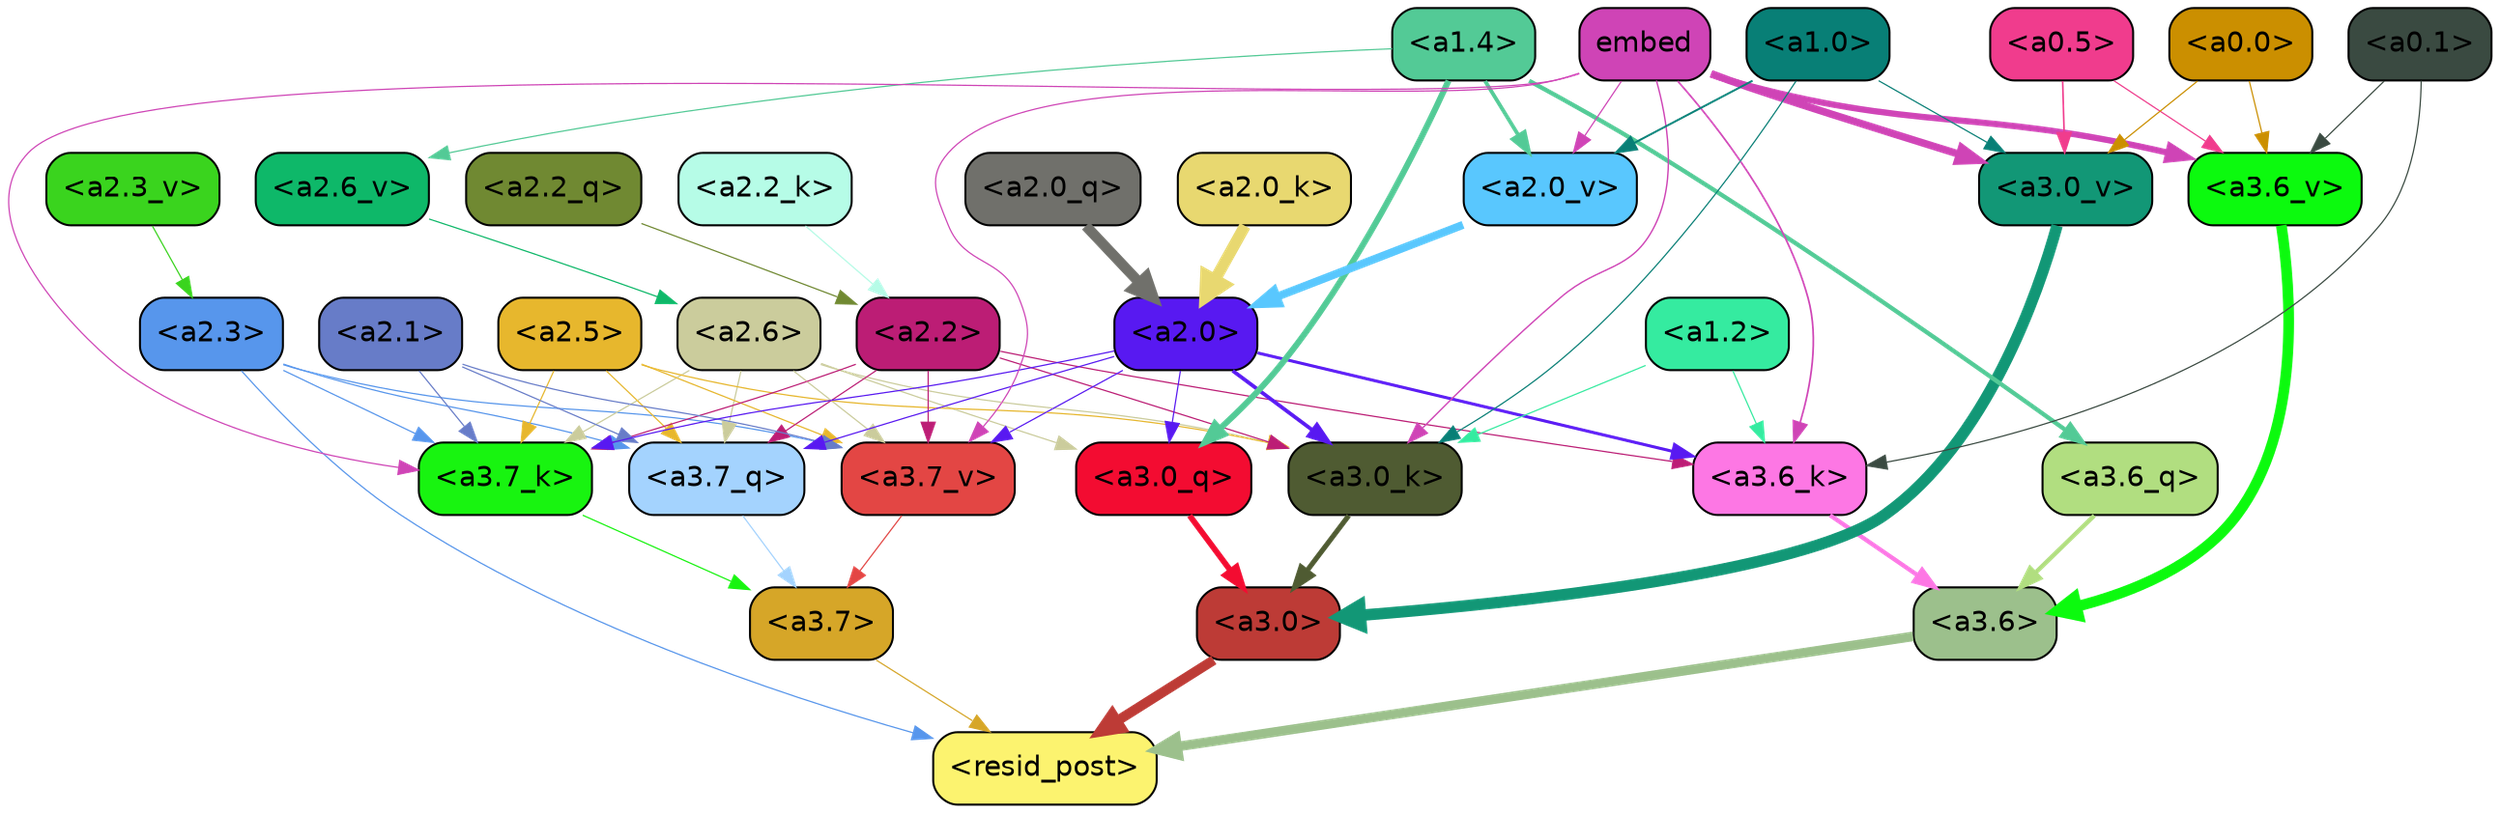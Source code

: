 strict digraph "" {
	graph [bgcolor=transparent,
		layout=dot,
		overlap=false,
		splines=true
	];
	"<a3.7>"	[color=black,
		fillcolor="#d6a628",
		fontname=Helvetica,
		shape=box,
		style="filled, rounded"];
	"<resid_post>"	[color=black,
		fillcolor="#fcf36f",
		fontname=Helvetica,
		shape=box,
		style="filled, rounded"];
	"<a3.7>" -> "<resid_post>"	[color="#d6a628",
		penwidth=0.6];
	"<a3.6>"	[color=black,
		fillcolor="#9cc08c",
		fontname=Helvetica,
		shape=box,
		style="filled, rounded"];
	"<a3.6>" -> "<resid_post>"	[color="#9cc08c",
		penwidth=4.752790808677673];
	"<a3.0>"	[color=black,
		fillcolor="#bd3b36",
		fontname=Helvetica,
		shape=box,
		style="filled, rounded"];
	"<a3.0>" -> "<resid_post>"	[color="#bd3b36",
		penwidth=4.897669434547424];
	"<a2.3>"	[color=black,
		fillcolor="#5796ec",
		fontname=Helvetica,
		shape=box,
		style="filled, rounded"];
	"<a2.3>" -> "<resid_post>"	[color="#5796ec",
		penwidth=0.6];
	"<a3.7_q>"	[color=black,
		fillcolor="#a4d3fe",
		fontname=Helvetica,
		shape=box,
		style="filled, rounded"];
	"<a2.3>" -> "<a3.7_q>"	[color="#5796ec",
		penwidth=0.6];
	"<a3.7_k>"	[color=black,
		fillcolor="#18f410",
		fontname=Helvetica,
		shape=box,
		style="filled, rounded"];
	"<a2.3>" -> "<a3.7_k>"	[color="#5796ec",
		penwidth=0.6];
	"<a3.7_v>"	[color=black,
		fillcolor="#e34644",
		fontname=Helvetica,
		shape=box,
		style="filled, rounded"];
	"<a2.3>" -> "<a3.7_v>"	[color="#5796ec",
		penwidth=0.6];
	"<a3.7_q>" -> "<a3.7>"	[color="#a4d3fe",
		penwidth=0.6];
	"<a3.6_q>"	[color=black,
		fillcolor="#b1de80",
		fontname=Helvetica,
		shape=box,
		style="filled, rounded"];
	"<a3.6_q>" -> "<a3.6>"	[color="#b1de80",
		penwidth=2.160832464694977];
	"<a3.0_q>"	[color=black,
		fillcolor="#f30c31",
		fontname=Helvetica,
		shape=box,
		style="filled, rounded"];
	"<a3.0_q>" -> "<a3.0>"	[color="#f30c31",
		penwidth=2.870753765106201];
	"<a3.7_k>" -> "<a3.7>"	[color="#18f410",
		penwidth=0.6];
	"<a3.6_k>"	[color=black,
		fillcolor="#fd77e4",
		fontname=Helvetica,
		shape=box,
		style="filled, rounded"];
	"<a3.6_k>" -> "<a3.6>"	[color="#fd77e4",
		penwidth=2.13908451795578];
	"<a3.0_k>"	[color=black,
		fillcolor="#4f5b32",
		fontname=Helvetica,
		shape=box,
		style="filled, rounded"];
	"<a3.0_k>" -> "<a3.0>"	[color="#4f5b32",
		penwidth=2.520303964614868];
	"<a3.7_v>" -> "<a3.7>"	[color="#e34644",
		penwidth=0.6];
	"<a3.6_v>"	[color=black,
		fillcolor="#0cfa0e",
		fontname=Helvetica,
		shape=box,
		style="filled, rounded"];
	"<a3.6_v>" -> "<a3.6>"	[color="#0cfa0e",
		penwidth=5.297133803367615];
	"<a3.0_v>"	[color=black,
		fillcolor="#129776",
		fontname=Helvetica,
		shape=box,
		style="filled, rounded"];
	"<a3.0_v>" -> "<a3.0>"	[color="#129776",
		penwidth=5.680712580680847];
	"<a2.6>"	[color=black,
		fillcolor="#cbcc9c",
		fontname=Helvetica,
		shape=box,
		style="filled, rounded"];
	"<a2.6>" -> "<a3.7_q>"	[color="#cbcc9c",
		penwidth=0.6];
	"<a2.6>" -> "<a3.0_q>"	[color="#cbcc9c",
		penwidth=0.6];
	"<a2.6>" -> "<a3.7_k>"	[color="#cbcc9c",
		penwidth=0.6];
	"<a2.6>" -> "<a3.0_k>"	[color="#cbcc9c",
		penwidth=0.6];
	"<a2.6>" -> "<a3.7_v>"	[color="#cbcc9c",
		penwidth=0.6];
	"<a2.5>"	[color=black,
		fillcolor="#e7b72d",
		fontname=Helvetica,
		shape=box,
		style="filled, rounded"];
	"<a2.5>" -> "<a3.7_q>"	[color="#e7b72d",
		penwidth=0.6];
	"<a2.5>" -> "<a3.7_k>"	[color="#e7b72d",
		penwidth=0.6];
	"<a2.5>" -> "<a3.0_k>"	[color="#e7b72d",
		penwidth=0.6];
	"<a2.5>" -> "<a3.7_v>"	[color="#e7b72d",
		penwidth=0.6];
	"<a2.2>"	[color=black,
		fillcolor="#bc1d75",
		fontname=Helvetica,
		shape=box,
		style="filled, rounded"];
	"<a2.2>" -> "<a3.7_q>"	[color="#bc1d75",
		penwidth=0.6];
	"<a2.2>" -> "<a3.7_k>"	[color="#bc1d75",
		penwidth=0.6];
	"<a2.2>" -> "<a3.6_k>"	[color="#bc1d75",
		penwidth=0.6];
	"<a2.2>" -> "<a3.0_k>"	[color="#bc1d75",
		penwidth=0.6];
	"<a2.2>" -> "<a3.7_v>"	[color="#bc1d75",
		penwidth=0.6];
	"<a2.1>"	[color=black,
		fillcolor="#677cc8",
		fontname=Helvetica,
		shape=box,
		style="filled, rounded"];
	"<a2.1>" -> "<a3.7_q>"	[color="#677cc8",
		penwidth=0.6];
	"<a2.1>" -> "<a3.7_k>"	[color="#677cc8",
		penwidth=0.6];
	"<a2.1>" -> "<a3.7_v>"	[color="#677cc8",
		penwidth=0.6];
	"<a2.0>"	[color=black,
		fillcolor="#5819f1",
		fontname=Helvetica,
		shape=box,
		style="filled, rounded"];
	"<a2.0>" -> "<a3.7_q>"	[color="#5819f1",
		penwidth=0.6];
	"<a2.0>" -> "<a3.0_q>"	[color="#5819f1",
		penwidth=0.6];
	"<a2.0>" -> "<a3.7_k>"	[color="#5819f1",
		penwidth=0.6];
	"<a2.0>" -> "<a3.6_k>"	[color="#5819f1",
		penwidth=1.4811622872948647];
	"<a2.0>" -> "<a3.0_k>"	[color="#5819f1",
		penwidth=1.8632715698331594];
	"<a2.0>" -> "<a3.7_v>"	[color="#5819f1",
		penwidth=0.6];
	"<a1.4>"	[color=black,
		fillcolor="#53ca96",
		fontname=Helvetica,
		shape=box,
		style="filled, rounded"];
	"<a1.4>" -> "<a3.6_q>"	[color="#53ca96",
		penwidth=2.1468575447797775];
	"<a1.4>" -> "<a3.0_q>"	[color="#53ca96",
		penwidth=3.0006065368652344];
	"<a2.6_v>"	[color=black,
		fillcolor="#0eb869",
		fontname=Helvetica,
		shape=box,
		style="filled, rounded"];
	"<a1.4>" -> "<a2.6_v>"	[color="#53ca96",
		penwidth=0.6];
	"<a2.0_v>"	[color=black,
		fillcolor="#59c7fe",
		fontname=Helvetica,
		shape=box,
		style="filled, rounded"];
	"<a1.4>" -> "<a2.0_v>"	[color="#53ca96",
		penwidth=1.8759949803352356];
	embed	[color=black,
		fillcolor="#cf44b6",
		fontname=Helvetica,
		shape=box,
		style="filled, rounded"];
	embed -> "<a3.7_k>"	[color="#cf44b6",
		penwidth=0.6];
	embed -> "<a3.6_k>"	[color="#cf44b6",
		penwidth=0.8410270567983389];
	embed -> "<a3.0_k>"	[color="#cf44b6",
		penwidth=0.691851794719696];
	embed -> "<a3.7_v>"	[color="#cf44b6",
		penwidth=0.6];
	embed -> "<a3.6_v>"	[color="#cf44b6",
		penwidth=3.0758190751075745];
	embed -> "<a3.0_v>"	[color="#cf44b6",
		penwidth=3.6927278637886047];
	embed -> "<a2.0_v>"	[color="#cf44b6",
		penwidth=0.6];
	"<a1.2>"	[color=black,
		fillcolor="#35eba0",
		fontname=Helvetica,
		shape=box,
		style="filled, rounded"];
	"<a1.2>" -> "<a3.6_k>"	[color="#35eba0",
		penwidth=0.6];
	"<a1.2>" -> "<a3.0_k>"	[color="#35eba0",
		penwidth=0.6];
	"<a0.1>"	[color=black,
		fillcolor="#3a4a41",
		fontname=Helvetica,
		shape=box,
		style="filled, rounded"];
	"<a0.1>" -> "<a3.6_k>"	[color="#3a4a41",
		penwidth=0.6];
	"<a0.1>" -> "<a3.6_v>"	[color="#3a4a41",
		penwidth=0.6];
	"<a1.0>"	[color=black,
		fillcolor="#087f76",
		fontname=Helvetica,
		shape=box,
		style="filled, rounded"];
	"<a1.0>" -> "<a3.0_k>"	[color="#087f76",
		penwidth=0.6];
	"<a1.0>" -> "<a3.0_v>"	[color="#087f76",
		penwidth=0.6];
	"<a1.0>" -> "<a2.0_v>"	[color="#087f76",
		penwidth=0.9620223194360733];
	"<a0.5>"	[color=black,
		fillcolor="#f03c8d",
		fontname=Helvetica,
		shape=box,
		style="filled, rounded"];
	"<a0.5>" -> "<a3.6_v>"	[color="#f03c8d",
		penwidth=0.6];
	"<a0.5>" -> "<a3.0_v>"	[color="#f03c8d",
		penwidth=0.8028683364391327];
	"<a0.0>"	[color=black,
		fillcolor="#cb8f00",
		fontname=Helvetica,
		shape=box,
		style="filled, rounded"];
	"<a0.0>" -> "<a3.6_v>"	[color="#cb8f00",
		penwidth=0.6];
	"<a0.0>" -> "<a3.0_v>"	[color="#cb8f00",
		penwidth=0.6];
	"<a2.2_q>"	[color=black,
		fillcolor="#708932",
		fontname=Helvetica,
		shape=box,
		style="filled, rounded"];
	"<a2.2_q>" -> "<a2.2>"	[color="#708932",
		penwidth=0.6];
	"<a2.0_q>"	[color=black,
		fillcolor="#70706b",
		fontname=Helvetica,
		shape=box,
		style="filled, rounded"];
	"<a2.0_q>" -> "<a2.0>"	[color="#70706b",
		penwidth=5.1847569942474365];
	"<a2.2_k>"	[color=black,
		fillcolor="#b6fce7",
		fontname=Helvetica,
		shape=box,
		style="filled, rounded"];
	"<a2.2_k>" -> "<a2.2>"	[color="#b6fce7",
		penwidth=0.6149471998214722];
	"<a2.0_k>"	[color=black,
		fillcolor="#e8d870",
		fontname=Helvetica,
		shape=box,
		style="filled, rounded"];
	"<a2.0_k>" -> "<a2.0>"	[color="#e8d870",
		penwidth=5.773491740226746];
	"<a2.6_v>" -> "<a2.6>"	[color="#0eb869",
		penwidth=0.6];
	"<a2.3_v>"	[color=black,
		fillcolor="#3ad41e",
		fontname=Helvetica,
		shape=box,
		style="filled, rounded"];
	"<a2.3_v>" -> "<a2.3>"	[color="#3ad41e",
		penwidth=0.6];
	"<a2.0_v>" -> "<a2.0>"	[color="#59c7fe",
		penwidth=3.9731863737106323];
}
